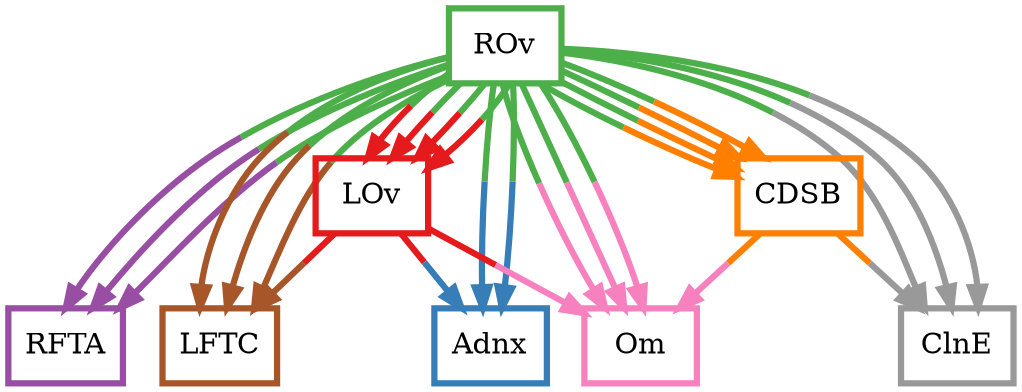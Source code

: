 digraph barS {
	{
		rank=same
	7 [shape=box,penwidth=3,colorscheme=set19,color=3,label="ROv"]
	}
	{
		rank=same
		6 [shape=box,penwidth=3,colorscheme=set19,color=4,label="RFTA"]
		5 [shape=box,penwidth=3,colorscheme=set19,color=8,label="Om"]
		3 [shape=box,penwidth=3,colorscheme=set19,color=7,label="LFTC"]
		2 [shape=box,penwidth=3,colorscheme=set19,color=9,label="ClnE"]
		0 [shape=box,penwidth=3,colorscheme=set19,color=2,label="Adnx"]
	}
	4 [shape=box,penwidth=3,colorscheme=set19,color=1,label="LOv"]
	1 [shape=box,penwidth=3,colorscheme=set19,color=5,label="CDSB"]
	7 -> 1 [penwidth=3,colorscheme=set19,color="3;0.5:5"]
	7 -> 5 [penwidth=3,colorscheme=set19,color="3;0.5:8"]
	7 -> 1 [penwidth=3,colorscheme=set19,color="3;0.5:5"]
	7 -> 2 [penwidth=3,colorscheme=set19,color="3;0.5:9"]
	7 -> 0 [penwidth=3,colorscheme=set19,color="3;0.5:2"]
	7 -> 3 [penwidth=3,colorscheme=set19,color="3;0.5:7"]
	7 -> 4 [penwidth=3,colorscheme=set19,color="3;0.5:1"]
	7 -> 6 [penwidth=3,colorscheme=set19,color="3;0.5:4"]
	7 -> 5 [penwidth=3,colorscheme=set19,color="3;0.5:8"]
	7 -> 1 [penwidth=3,colorscheme=set19,color="3;0.5:5"]
	7 -> 2 [penwidth=3,colorscheme=set19,color="3;0.5:9"]
	7 -> 0 [penwidth=3,colorscheme=set19,color="3;0.5:2"]
	7 -> 3 [penwidth=3,colorscheme=set19,color="3;0.5:7"]
	7 -> 4 [penwidth=3,colorscheme=set19,color="3;0.5:1"]
	7 -> 6 [penwidth=3,colorscheme=set19,color="3;0.5:4"]
	7 -> 4 [penwidth=3,colorscheme=set19,color="3;0.5:1"]
	7 -> 5 [penwidth=3,colorscheme=set19,color="3;0.5:8"]
	7 -> 1 [penwidth=3,colorscheme=set19,color="3;0.5:5"]
	7 -> 2 [penwidth=3,colorscheme=set19,color="3;0.5:9"]
	7 -> 3 [penwidth=3,colorscheme=set19,color="3;0.5:7"]
	7 -> 4 [penwidth=3,colorscheme=set19,color="3;0.5:1"]
	7 -> 6 [penwidth=3,colorscheme=set19,color="3;0.5:4"]
	4 -> 0 [penwidth=3,colorscheme=set19,color="1;0.5:2"]
	4 -> 5 [penwidth=3,colorscheme=set19,color="1;0.5:8"]
	4 -> 3 [penwidth=3,colorscheme=set19,color="1;0.5:7"]
	1 -> 5 [penwidth=3,colorscheme=set19,color="5;0.5:8"]
	1 -> 2 [penwidth=3,colorscheme=set19,color="5;0.5:9"]
}

